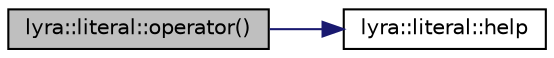digraph "lyra::literal::operator()"
{
 // INTERACTIVE_SVG=YES
 // LATEX_PDF_SIZE
  edge [fontname="Helvetica",fontsize="10",labelfontname="Helvetica",labelfontsize="10"];
  node [fontname="Helvetica",fontsize="10",shape=record];
  rankdir="LR";
  Node1 [label="lyra::literal::operator()",height=0.2,width=0.4,color="black", fillcolor="grey75", style="filled", fontcolor="black",tooltip=" "];
  Node1 -> Node2 [color="midnightblue",fontsize="10",style="solid",fontname="Helvetica"];
  Node2 [label="lyra::literal::help",height=0.2,width=0.4,color="black", fillcolor="white", style="filled",URL="$classlyra_1_1literal.html#a3ec30f2ca62c7752560b366e87f64040",tooltip=" "];
}
